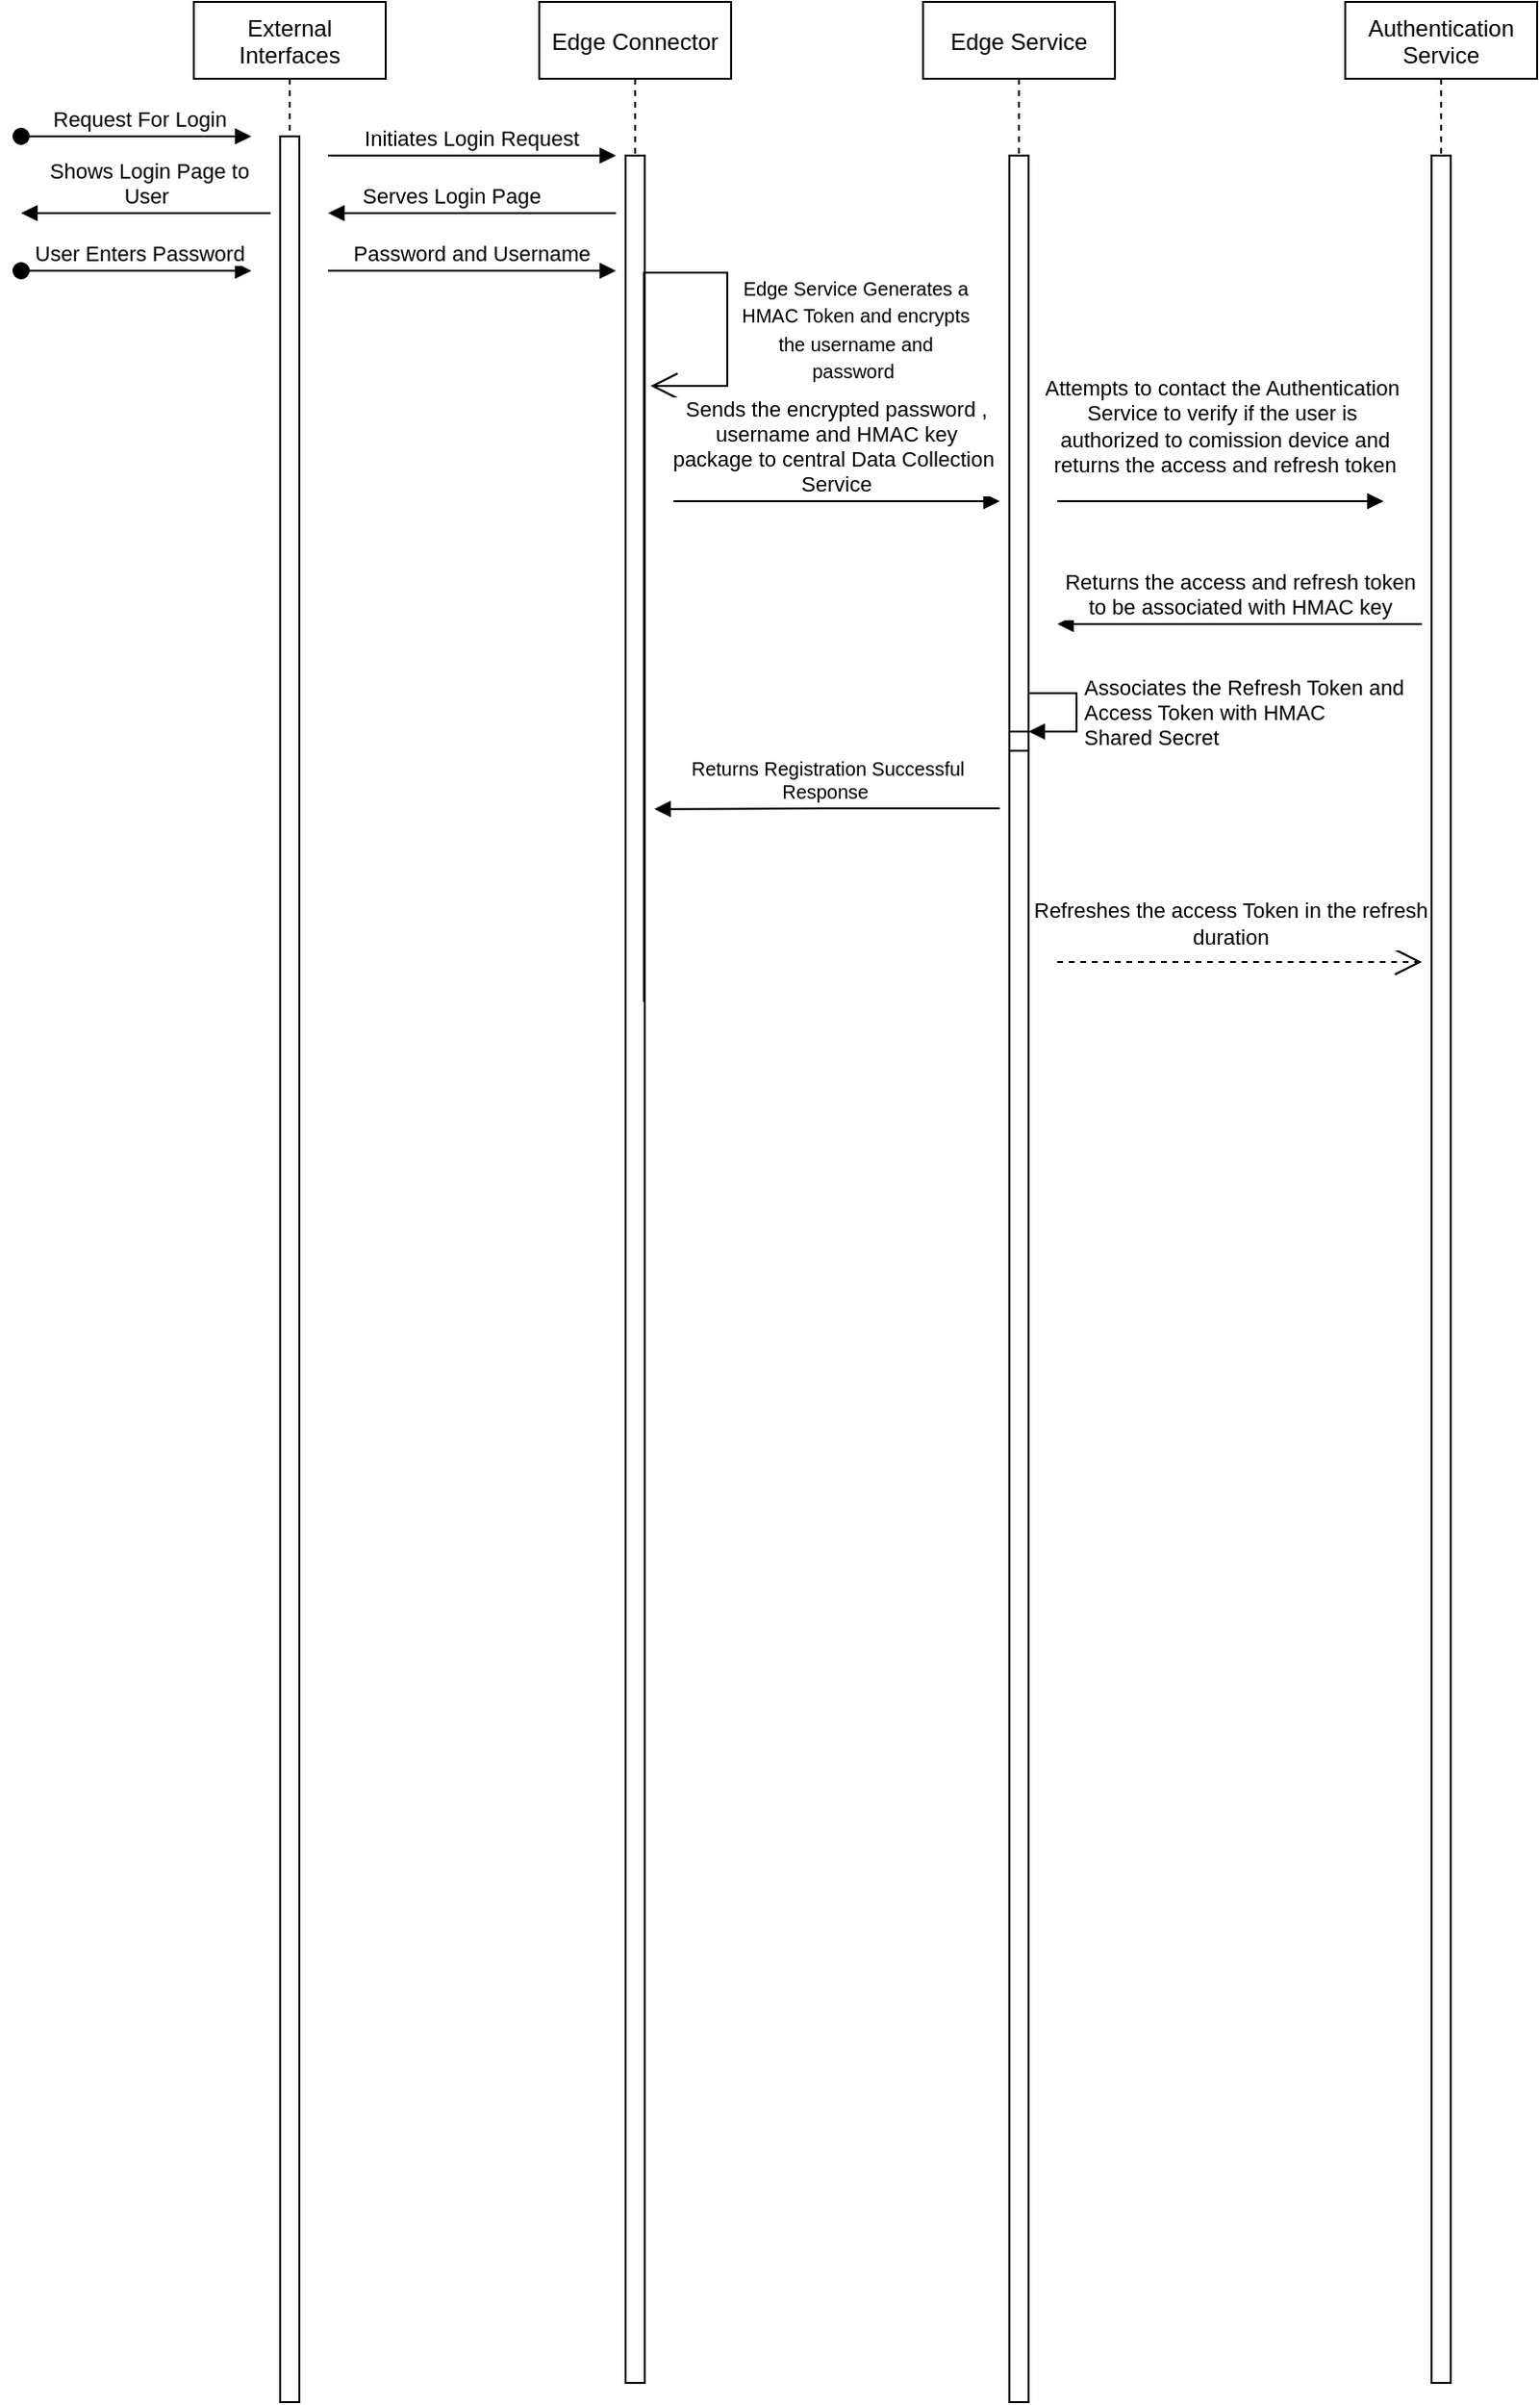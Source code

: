 <mxfile version="15.4.1" type="github">
  <diagram id="kgpKYQtTHZ0yAKxKKP6v" name="Page-1">
    <mxGraphModel dx="1422" dy="794" grid="1" gridSize="10" guides="1" tooltips="1" connect="1" arrows="1" fold="1" page="1" pageScale="1" pageWidth="850" pageHeight="1100" math="0" shadow="0">
      <root>
        <mxCell id="0" />
        <mxCell id="1" parent="0" />
        <mxCell id="3nuBFxr9cyL0pnOWT2aG-1" value="External &#xa;Interfaces" style="shape=umlLifeline;perimeter=lifelinePerimeter;container=1;collapsible=0;recursiveResize=0;rounded=0;shadow=0;strokeWidth=1;" parent="1" vertex="1">
          <mxGeometry x="120" y="80" width="100" height="1250" as="geometry" />
        </mxCell>
        <mxCell id="3nuBFxr9cyL0pnOWT2aG-2" value="" style="points=[];perimeter=orthogonalPerimeter;rounded=0;shadow=0;strokeWidth=1;" parent="3nuBFxr9cyL0pnOWT2aG-1" vertex="1">
          <mxGeometry x="45" y="70" width="10" height="1180" as="geometry" />
        </mxCell>
        <mxCell id="3nuBFxr9cyL0pnOWT2aG-3" value="Request For Login" style="verticalAlign=bottom;startArrow=oval;endArrow=block;startSize=8;shadow=0;strokeWidth=1;" parent="3nuBFxr9cyL0pnOWT2aG-1" edge="1">
          <mxGeometry x="0.037" relative="1" as="geometry">
            <mxPoint x="-90" y="70" as="sourcePoint" />
            <mxPoint as="offset" />
            <mxPoint x="30" y="70" as="targetPoint" />
          </mxGeometry>
        </mxCell>
        <mxCell id="3nuBFxr9cyL0pnOWT2aG-5" value="Edge Connector" style="shape=umlLifeline;perimeter=lifelinePerimeter;container=1;collapsible=0;recursiveResize=0;rounded=0;shadow=0;strokeWidth=1;" parent="1" vertex="1">
          <mxGeometry x="300" y="80" width="100" height="1240" as="geometry" />
        </mxCell>
        <mxCell id="3nuBFxr9cyL0pnOWT2aG-6" value="" style="points=[];perimeter=orthogonalPerimeter;rounded=0;shadow=0;strokeWidth=1;" parent="3nuBFxr9cyL0pnOWT2aG-5" vertex="1">
          <mxGeometry x="45" y="80" width="10" height="1160" as="geometry" />
        </mxCell>
        <mxCell id="FkkBARwxHouPMtYrCwP6-8" value="" style="endArrow=open;endFill=1;endSize=12;html=1;rounded=0;edgeStyle=orthogonalEdgeStyle;exitX=0.96;exitY=0.38;exitDx=0;exitDy=0;exitPerimeter=0;" parent="3nuBFxr9cyL0pnOWT2aG-5" source="3nuBFxr9cyL0pnOWT2aG-6" edge="1">
          <mxGeometry width="160" relative="1" as="geometry">
            <mxPoint x="60" y="140" as="sourcePoint" />
            <mxPoint x="58" y="200" as="targetPoint" />
            <Array as="points">
              <mxPoint x="98" y="141" />
              <mxPoint x="98" y="200" />
              <mxPoint x="58" y="200" />
            </Array>
          </mxGeometry>
        </mxCell>
        <mxCell id="3nuBFxr9cyL0pnOWT2aG-8" value="Initiates Login Request" style="verticalAlign=bottom;endArrow=block;shadow=0;strokeWidth=1;" parent="1" edge="1">
          <mxGeometry relative="1" as="geometry">
            <mxPoint x="190" y="160" as="sourcePoint" />
            <mxPoint x="340" y="160" as="targetPoint" />
          </mxGeometry>
        </mxCell>
        <mxCell id="3nuBFxr9cyL0pnOWT2aG-9" value="Serves Login Page " style="verticalAlign=bottom;endArrow=block;shadow=0;strokeWidth=1;" parent="1" edge="1">
          <mxGeometry x="0.118" relative="1" as="geometry">
            <mxPoint x="340" y="190" as="sourcePoint" />
            <mxPoint x="190" y="190" as="targetPoint" />
            <Array as="points">
              <mxPoint x="250" y="190" />
            </Array>
            <mxPoint as="offset" />
          </mxGeometry>
        </mxCell>
        <mxCell id="FkkBARwxHouPMtYrCwP6-1" value="Edge Service" style="shape=umlLifeline;perimeter=lifelinePerimeter;container=1;collapsible=0;recursiveResize=0;rounded=0;shadow=0;strokeWidth=1;" parent="1" vertex="1">
          <mxGeometry x="500" y="80" width="100" height="1250" as="geometry" />
        </mxCell>
        <mxCell id="FkkBARwxHouPMtYrCwP6-2" value="" style="points=[];perimeter=orthogonalPerimeter;rounded=0;shadow=0;strokeWidth=1;" parent="FkkBARwxHouPMtYrCwP6-1" vertex="1">
          <mxGeometry x="45" y="80" width="10" height="1170" as="geometry" />
        </mxCell>
        <mxCell id="FkkBARwxHouPMtYrCwP6-14" value="Attempts to contact the Authentication&amp;nbsp;&lt;br&gt;Service to verify if the user is&amp;nbsp;&lt;br&gt;authorized to comission device and &lt;br&gt;returns the access and refresh token" style="html=1;verticalAlign=bottom;endArrow=block;rounded=0;edgeStyle=orthogonalEdgeStyle;" parent="FkkBARwxHouPMtYrCwP6-1" edge="1">
          <mxGeometry x="0.015" y="10" width="80" relative="1" as="geometry">
            <mxPoint x="70" y="260" as="sourcePoint" />
            <mxPoint x="240" y="260" as="targetPoint" />
            <mxPoint as="offset" />
          </mxGeometry>
        </mxCell>
        <mxCell id="FkkBARwxHouPMtYrCwP6-18" value="" style="html=1;points=[];perimeter=orthogonalPerimeter;" parent="FkkBARwxHouPMtYrCwP6-1" vertex="1">
          <mxGeometry x="45" y="380" width="10" height="10" as="geometry" />
        </mxCell>
        <mxCell id="FkkBARwxHouPMtYrCwP6-19" value="Associates the Refresh Token and&amp;nbsp;&lt;br&gt;Access Token with HMAC &lt;br&gt;Shared Secret" style="edgeStyle=orthogonalEdgeStyle;html=1;align=left;spacingLeft=2;endArrow=block;rounded=0;entryX=1;entryY=0;" parent="FkkBARwxHouPMtYrCwP6-1" target="FkkBARwxHouPMtYrCwP6-18" edge="1">
          <mxGeometry x="0.72" relative="1" as="geometry">
            <mxPoint x="55" y="540" as="sourcePoint" />
            <Array as="points">
              <mxPoint x="55" y="360" />
              <mxPoint x="80" y="360" />
              <mxPoint x="80" y="380" />
            </Array>
            <mxPoint as="offset" />
          </mxGeometry>
        </mxCell>
        <mxCell id="sv6BP4Xr33kIk13RxKn6-1" value="Refreshes the access Token in the refresh &lt;br&gt;duration" style="endArrow=open;endSize=12;dashed=1;html=1;rounded=0;edgeStyle=orthogonalEdgeStyle;" parent="FkkBARwxHouPMtYrCwP6-1" edge="1">
          <mxGeometry x="-0.053" y="20" width="160" relative="1" as="geometry">
            <mxPoint x="70" y="500" as="sourcePoint" />
            <mxPoint x="260" y="500" as="targetPoint" />
            <mxPoint as="offset" />
            <Array as="points">
              <mxPoint x="70" y="500" />
              <mxPoint x="266" y="500" />
            </Array>
          </mxGeometry>
        </mxCell>
        <mxCell id="FkkBARwxHouPMtYrCwP6-3" value="Shows Login Page to &#xa;User " style="verticalAlign=bottom;endArrow=block;shadow=0;strokeWidth=1;" parent="1" edge="1">
          <mxGeometry x="-0.031" relative="1" as="geometry">
            <mxPoint x="160" y="190" as="sourcePoint" />
            <mxPoint x="30" y="190" as="targetPoint" />
            <Array as="points">
              <mxPoint x="65" y="190" />
            </Array>
            <mxPoint as="offset" />
          </mxGeometry>
        </mxCell>
        <mxCell id="FkkBARwxHouPMtYrCwP6-5" value="User Enters Password" style="verticalAlign=bottom;startArrow=oval;endArrow=block;startSize=8;shadow=0;strokeWidth=1;" parent="1" edge="1">
          <mxGeometry x="0.037" relative="1" as="geometry">
            <mxPoint x="30" y="220" as="sourcePoint" />
            <mxPoint x="150" y="220" as="targetPoint" />
            <mxPoint as="offset" />
          </mxGeometry>
        </mxCell>
        <mxCell id="FkkBARwxHouPMtYrCwP6-7" value="Password and Username" style="verticalAlign=bottom;endArrow=block;shadow=0;strokeWidth=1;" parent="1" edge="1">
          <mxGeometry relative="1" as="geometry">
            <mxPoint x="190" y="220" as="sourcePoint" />
            <mxPoint x="340" y="220" as="targetPoint" />
          </mxGeometry>
        </mxCell>
        <mxCell id="FkkBARwxHouPMtYrCwP6-10" value="&lt;font style=&quot;font-size: 10px&quot;&gt;Edge Service Generates a HMAC Token and encrypts the username and password&amp;nbsp;&lt;/font&gt;" style="text;html=1;strokeColor=none;fillColor=none;align=center;verticalAlign=middle;whiteSpace=wrap;rounded=0;" parent="1" vertex="1">
          <mxGeometry x="400" y="210" width="130" height="80" as="geometry" />
        </mxCell>
        <mxCell id="FkkBARwxHouPMtYrCwP6-11" value="Sends the encrypted password , &#xa;username and HMAC key &#xa;package to central Data Collection &#xa;Service" style="verticalAlign=bottom;endArrow=block;shadow=0;strokeWidth=1;" parent="1" edge="1">
          <mxGeometry relative="1" as="geometry">
            <mxPoint x="370" y="340" as="sourcePoint" />
            <mxPoint x="540" y="340" as="targetPoint" />
          </mxGeometry>
        </mxCell>
        <mxCell id="FkkBARwxHouPMtYrCwP6-12" value="Authentication &#xa;Service" style="shape=umlLifeline;perimeter=lifelinePerimeter;container=1;collapsible=0;recursiveResize=0;rounded=0;shadow=0;strokeWidth=1;" parent="1" vertex="1">
          <mxGeometry x="720" y="80" width="100" height="1240" as="geometry" />
        </mxCell>
        <mxCell id="FkkBARwxHouPMtYrCwP6-13" value="" style="points=[];perimeter=orthogonalPerimeter;rounded=0;shadow=0;strokeWidth=1;" parent="FkkBARwxHouPMtYrCwP6-12" vertex="1">
          <mxGeometry x="45" y="80" width="10" height="1160" as="geometry" />
        </mxCell>
        <mxCell id="FkkBARwxHouPMtYrCwP6-15" value="Returns the access and refresh token&lt;br&gt;to be associated with HMAC key" style="html=1;verticalAlign=bottom;endArrow=block;rounded=0;edgeStyle=orthogonalEdgeStyle;" parent="1" edge="1">
          <mxGeometry width="80" relative="1" as="geometry">
            <mxPoint x="760" y="404" as="sourcePoint" />
            <mxPoint x="570" y="404" as="targetPoint" />
          </mxGeometry>
        </mxCell>
        <mxCell id="LSdL3xvWTVV-aOGhaE8s-6" value="Returns Registration Successful&lt;br&gt;&amp;nbsp;Response&amp;nbsp;&amp;nbsp;" style="html=1;verticalAlign=bottom;endArrow=block;rounded=0;fontSize=10;edgeStyle=orthogonalEdgeStyle;entryX=0.6;entryY=0.339;entryDx=0;entryDy=0;entryPerimeter=0;exitX=0.4;exitY=0.336;exitDx=0;exitDy=0;exitPerimeter=0;" edge="1" parent="1" source="FkkBARwxHouPMtYrCwP6-1" target="3nuBFxr9cyL0pnOWT2aG-5">
          <mxGeometry width="80" relative="1" as="geometry">
            <mxPoint x="530" y="600" as="sourcePoint" />
            <mxPoint x="700" y="600" as="targetPoint" />
            <Array as="points">
              <mxPoint x="450" y="500" />
            </Array>
          </mxGeometry>
        </mxCell>
      </root>
    </mxGraphModel>
  </diagram>
</mxfile>
